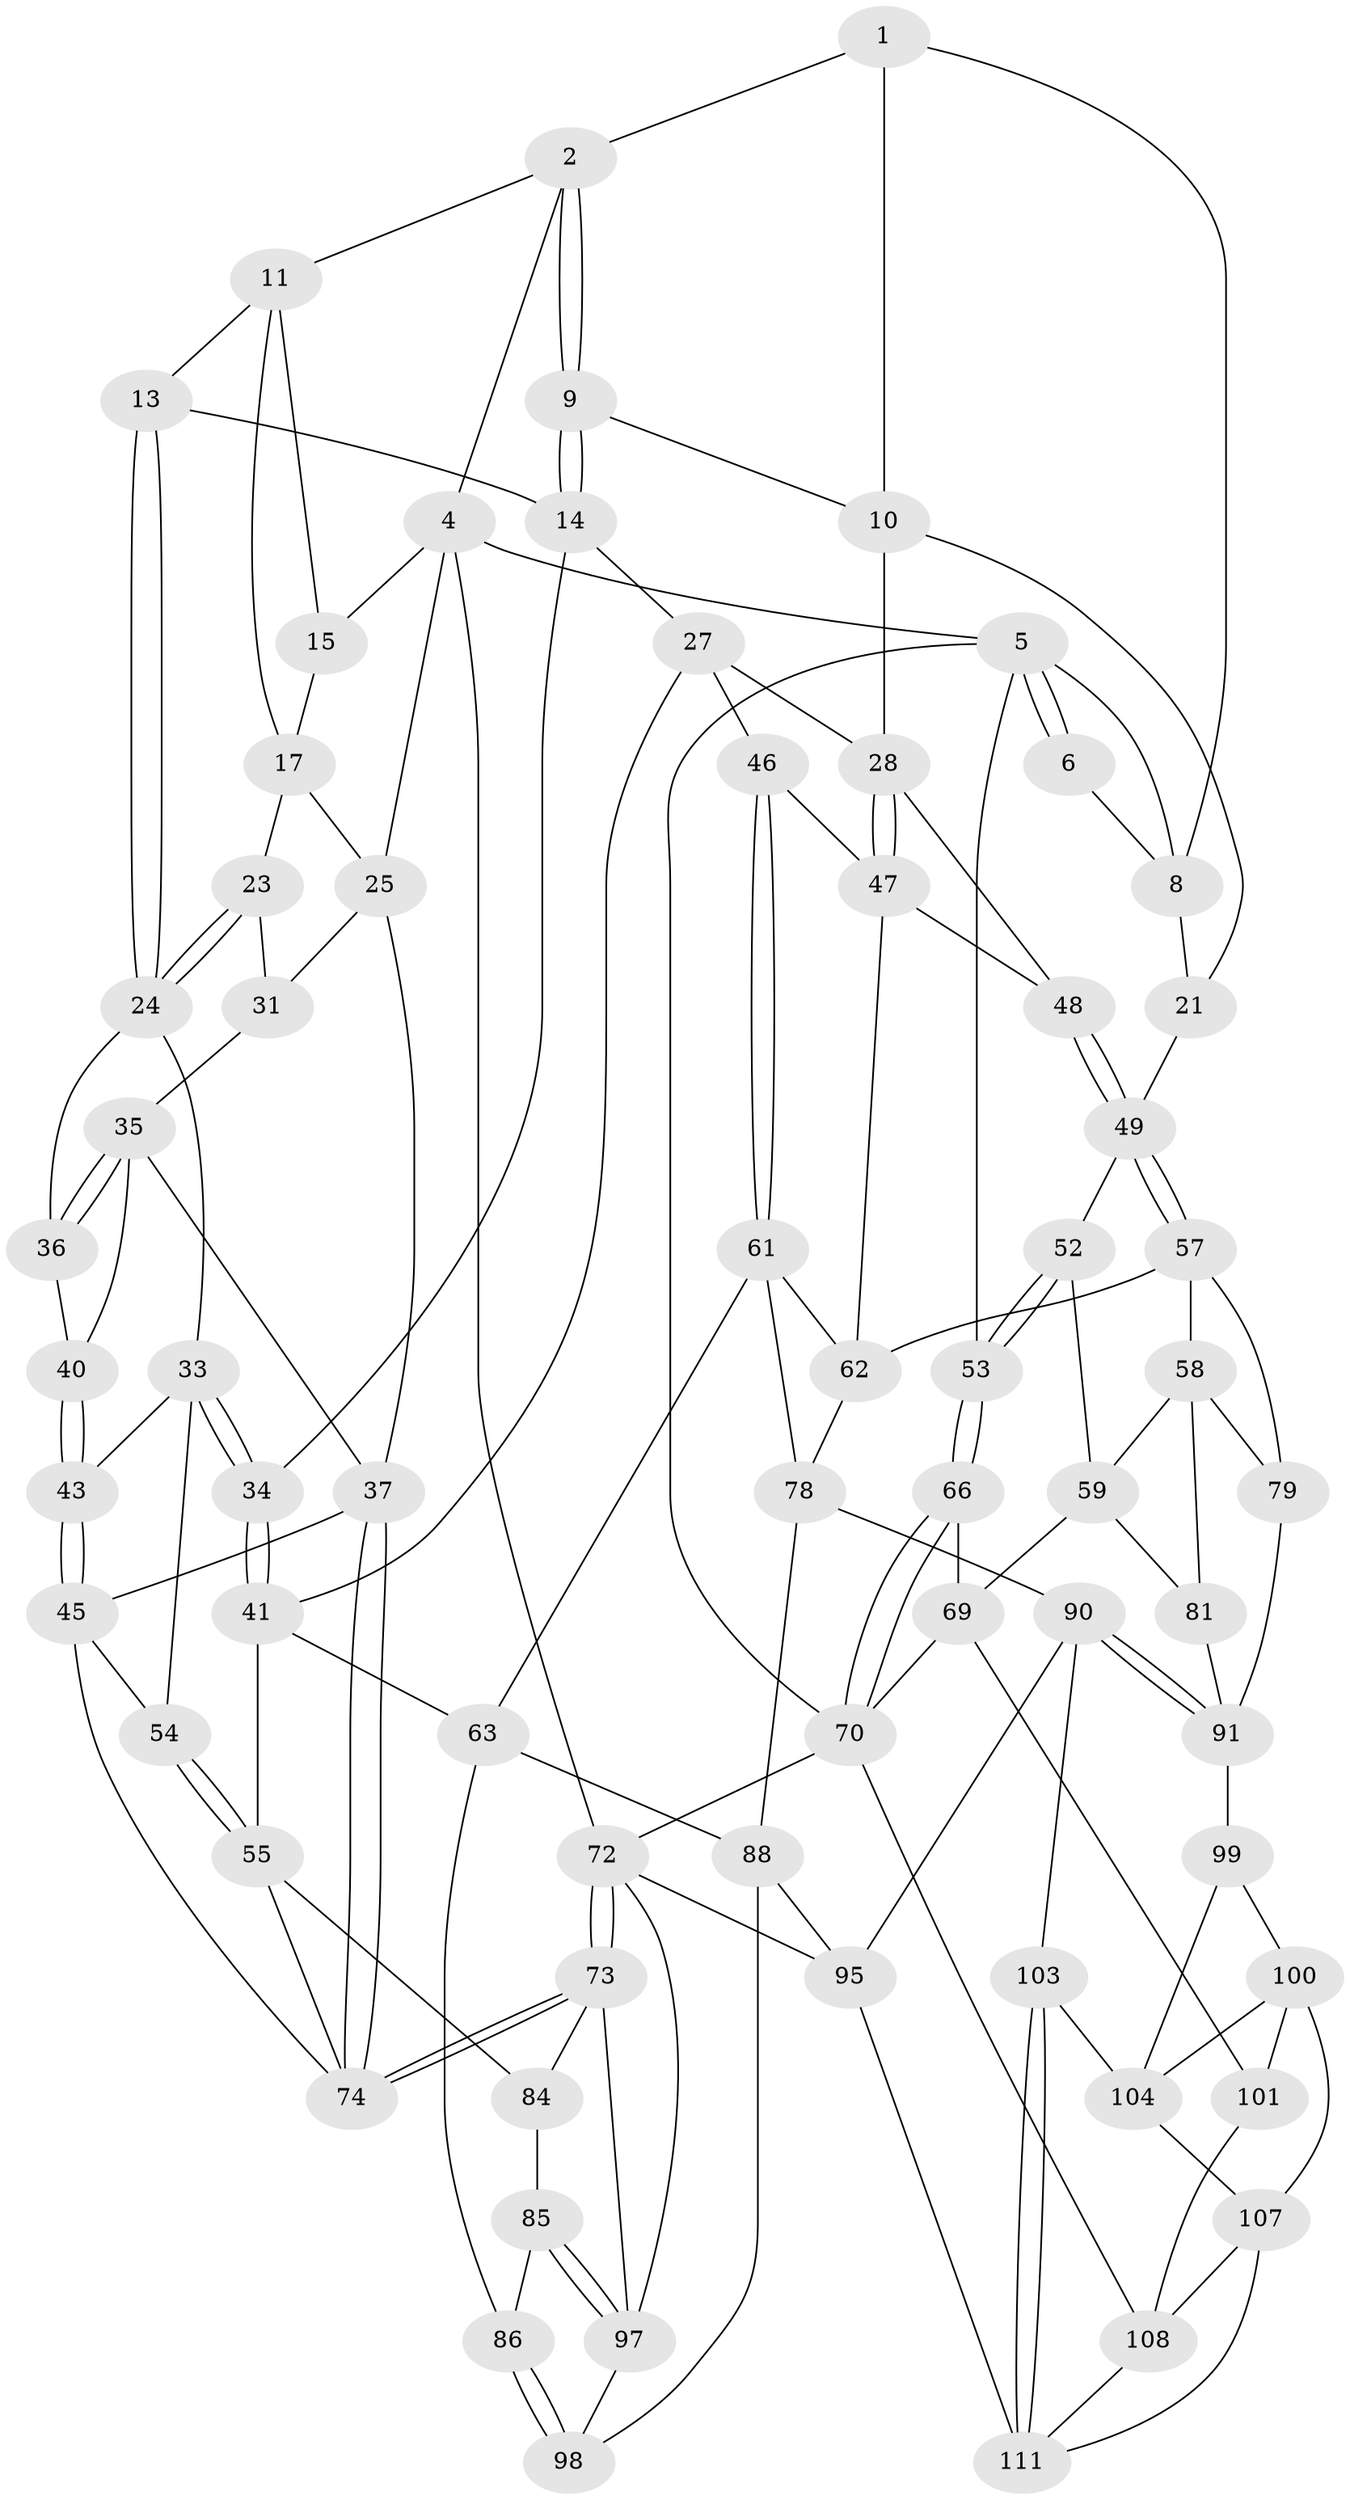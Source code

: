 // original degree distribution, {3: 0.02631578947368421, 4: 0.23684210526315788, 6: 0.23684210526315788, 5: 0.5}
// Generated by graph-tools (version 1.1) at 2025/42/03/06/25 10:42:34]
// undirected, 69 vertices, 151 edges
graph export_dot {
graph [start="1"]
  node [color=gray90,style=filled];
  1 [pos="+0.4588426384357421+0",super="+7"];
  2 [pos="+0.6585677344571113+0",super="+3"];
  4 [pos="+1+0",super="+16"];
  5 [pos="+0+0",super="+18"];
  6 [pos="+0.30984898712506936+0"];
  8 [pos="+0.214010594664792+0.08648391930267421",super="+19"];
  9 [pos="+0.6349724855363765+0.1251950048279655"];
  10 [pos="+0.41229402368914947+0.11237705915154943",super="+20"];
  11 [pos="+0.802418289697937+0",super="+12"];
  13 [pos="+0.7778009397992082+0.18374945187459155"];
  14 [pos="+0.641801985428037+0.17629560303942865",super="+26"];
  15 [pos="+0.9616026454900239+0.09151576611663644"];
  17 [pos="+0.9234093939546038+0.15909088498270615",super="+22"];
  21 [pos="+0.3123726093134559+0.25201541676525474"];
  23 [pos="+0.9259685924270354+0.18815087473704348"];
  24 [pos="+0.8207421279829601+0.2452594645046771",super="+32"];
  25 [pos="+1+0.18264942369798695",super="+30"];
  27 [pos="+0.6003119019911177+0.23947693907081527",super="+42"];
  28 [pos="+0.41518747425656405+0.2509791531494592",super="+29"];
  31 [pos="+0.9492153357273417+0.24549330349063192"];
  33 [pos="+0.7981384142254719+0.31504311133479734",super="+44"];
  34 [pos="+0.7234649999463437+0.3445113093118202"];
  35 [pos="+0.9418777384549094+0.29614235253842225",super="+39"];
  36 [pos="+0.8631770898450486+0.30314607387232734"];
  37 [pos="+1+0.43844942280523364",super="+38"];
  40 [pos="+0.9134228633299445+0.3535906993440405"];
  41 [pos="+0.6849271162306091+0.43791063988740897",super="+56"];
  43 [pos="+0.9474844837690747+0.42460180159044003"];
  45 [pos="+0.9628741648526534+0.4386135045673528",super="+65"];
  46 [pos="+0.5462613157819046+0.42193104774150963"];
  47 [pos="+0.4950196247948232+0.3877590816085439",super="+51"];
  48 [pos="+0.4021559365637288+0.4757732048702531"];
  49 [pos="+0.31572206244868645+0.49204197406176475",super="+50"];
  52 [pos="+0.27832098701358815+0.27296024352416365",super="+60"];
  53 [pos="+0+0.10938197335546902"];
  54 [pos="+0.8208256175583182+0.5182821032504166"];
  55 [pos="+0.8063307628893924+0.5250658754630486",super="+83"];
  57 [pos="+0.3070263310584332+0.5044758209928168",super="+76"];
  58 [pos="+0.16967338969341123+0.4977276636733072",super="+80"];
  59 [pos="+0.1329629655036274+0.48296679452826996",super="+68"];
  61 [pos="+0.5254285388782104+0.5197474388208936",super="+64"];
  62 [pos="+0.44718866138716323+0.5053838347272701",super="+75"];
  63 [pos="+0.7061657076522287+0.5620315703298359",super="+87"];
  66 [pos="+0+0.15011891316452938",super="+67"];
  69 [pos="+0+0.6736410851343423",super="+77"];
  70 [pos="+0+0.6848305228157424",super="+71"];
  72 [pos="+1+1",super="+114"];
  73 [pos="+1+0.7056143936463903",super="+93"];
  74 [pos="+1+0.5713392773674708",super="+82"];
  78 [pos="+0.49340010842776016+0.6444909158855668",super="+89"];
  79 [pos="+0.3189419253820296+0.6440472943440562"];
  81 [pos="+0.18373082054707204+0.6751974056440567"];
  84 [pos="+0.8796973074638299+0.7024904657626372"];
  85 [pos="+0.8506164401987213+0.7131727062618465"];
  86 [pos="+0.7170356217887849+0.7152654097827925"];
  88 [pos="+0.5211481490249931+0.6811112973849968",super="+94"];
  90 [pos="+0.3651629303620375+0.8114141959885737",super="+96"];
  91 [pos="+0.2921401608550447+0.7185964093030572",super="+92"];
  95 [pos="+0.4435680576761594+0.8853380594237749",super="+113"];
  97 [pos="+0.867068075212144+0.917449520891",super="+102"];
  98 [pos="+0.6932640138572633+0.8551164658920742"];
  99 [pos="+0.19048892714459975+0.8007726798135717"];
  100 [pos="+0.09879810594535005+0.793443102125466",super="+106"];
  101 [pos="+0.005508573911750112+0.7360643769528885"];
  103 [pos="+0.27680605331513836+0.9016800699447489"];
  104 [pos="+0.22617320617774195+0.8912795549829629",super="+105"];
  107 [pos="+0.12631163205068205+0.9441551899868484",super="+109"];
  108 [pos="+0.05730091852476239+0.8785730967312035",super="+110"];
  111 [pos="+0.27497293304266757+1",super="+112"];
  1 -- 2;
  1 -- 8;
  1 -- 10;
  2 -- 9;
  2 -- 9;
  2 -- 11;
  2 -- 4;
  4 -- 5;
  4 -- 72;
  4 -- 25;
  4 -- 15;
  5 -- 6;
  5 -- 6;
  5 -- 53;
  5 -- 8;
  5 -- 70;
  6 -- 8;
  8 -- 21;
  9 -- 10;
  9 -- 14;
  9 -- 14;
  10 -- 21;
  10 -- 28;
  11 -- 15;
  11 -- 17;
  11 -- 13;
  13 -- 14;
  13 -- 24;
  13 -- 24;
  14 -- 34;
  14 -- 27;
  15 -- 17;
  17 -- 25;
  17 -- 23;
  21 -- 49;
  23 -- 24;
  23 -- 24;
  23 -- 31;
  24 -- 33;
  24 -- 36;
  25 -- 37;
  25 -- 31;
  27 -- 28;
  27 -- 41;
  27 -- 46;
  28 -- 47;
  28 -- 47;
  28 -- 48;
  31 -- 35;
  33 -- 34;
  33 -- 34;
  33 -- 43;
  33 -- 54;
  34 -- 41;
  34 -- 41;
  35 -- 36;
  35 -- 36;
  35 -- 40;
  35 -- 37;
  36 -- 40;
  37 -- 74;
  37 -- 74;
  37 -- 45;
  40 -- 43;
  40 -- 43;
  41 -- 63;
  41 -- 55;
  43 -- 45;
  43 -- 45;
  45 -- 74;
  45 -- 54;
  46 -- 47;
  46 -- 61;
  46 -- 61;
  47 -- 48;
  47 -- 62;
  48 -- 49;
  48 -- 49;
  49 -- 57;
  49 -- 57;
  49 -- 52;
  52 -- 53;
  52 -- 53;
  52 -- 59;
  53 -- 66;
  53 -- 66;
  54 -- 55;
  54 -- 55;
  55 -- 84;
  55 -- 74;
  57 -- 58;
  57 -- 79;
  57 -- 62;
  58 -- 59;
  58 -- 81;
  58 -- 79;
  59 -- 81;
  59 -- 69;
  61 -- 62;
  61 -- 78;
  61 -- 63;
  62 -- 78;
  63 -- 88;
  63 -- 86;
  66 -- 70;
  66 -- 70;
  66 -- 69;
  69 -- 101;
  69 -- 70;
  70 -- 72;
  70 -- 108;
  72 -- 73;
  72 -- 73;
  72 -- 97;
  72 -- 95;
  73 -- 74;
  73 -- 74;
  73 -- 84;
  73 -- 97;
  78 -- 88;
  78 -- 90;
  79 -- 91;
  81 -- 91;
  84 -- 85;
  85 -- 86;
  85 -- 97;
  85 -- 97;
  86 -- 98;
  86 -- 98;
  88 -- 98;
  88 -- 95;
  90 -- 91;
  90 -- 91;
  90 -- 103;
  90 -- 95;
  91 -- 99;
  95 -- 111;
  97 -- 98;
  99 -- 100;
  99 -- 104;
  100 -- 101;
  100 -- 104;
  100 -- 107;
  101 -- 108;
  103 -- 104;
  103 -- 111;
  103 -- 111;
  104 -- 107;
  107 -- 108;
  107 -- 111;
  108 -- 111;
}

